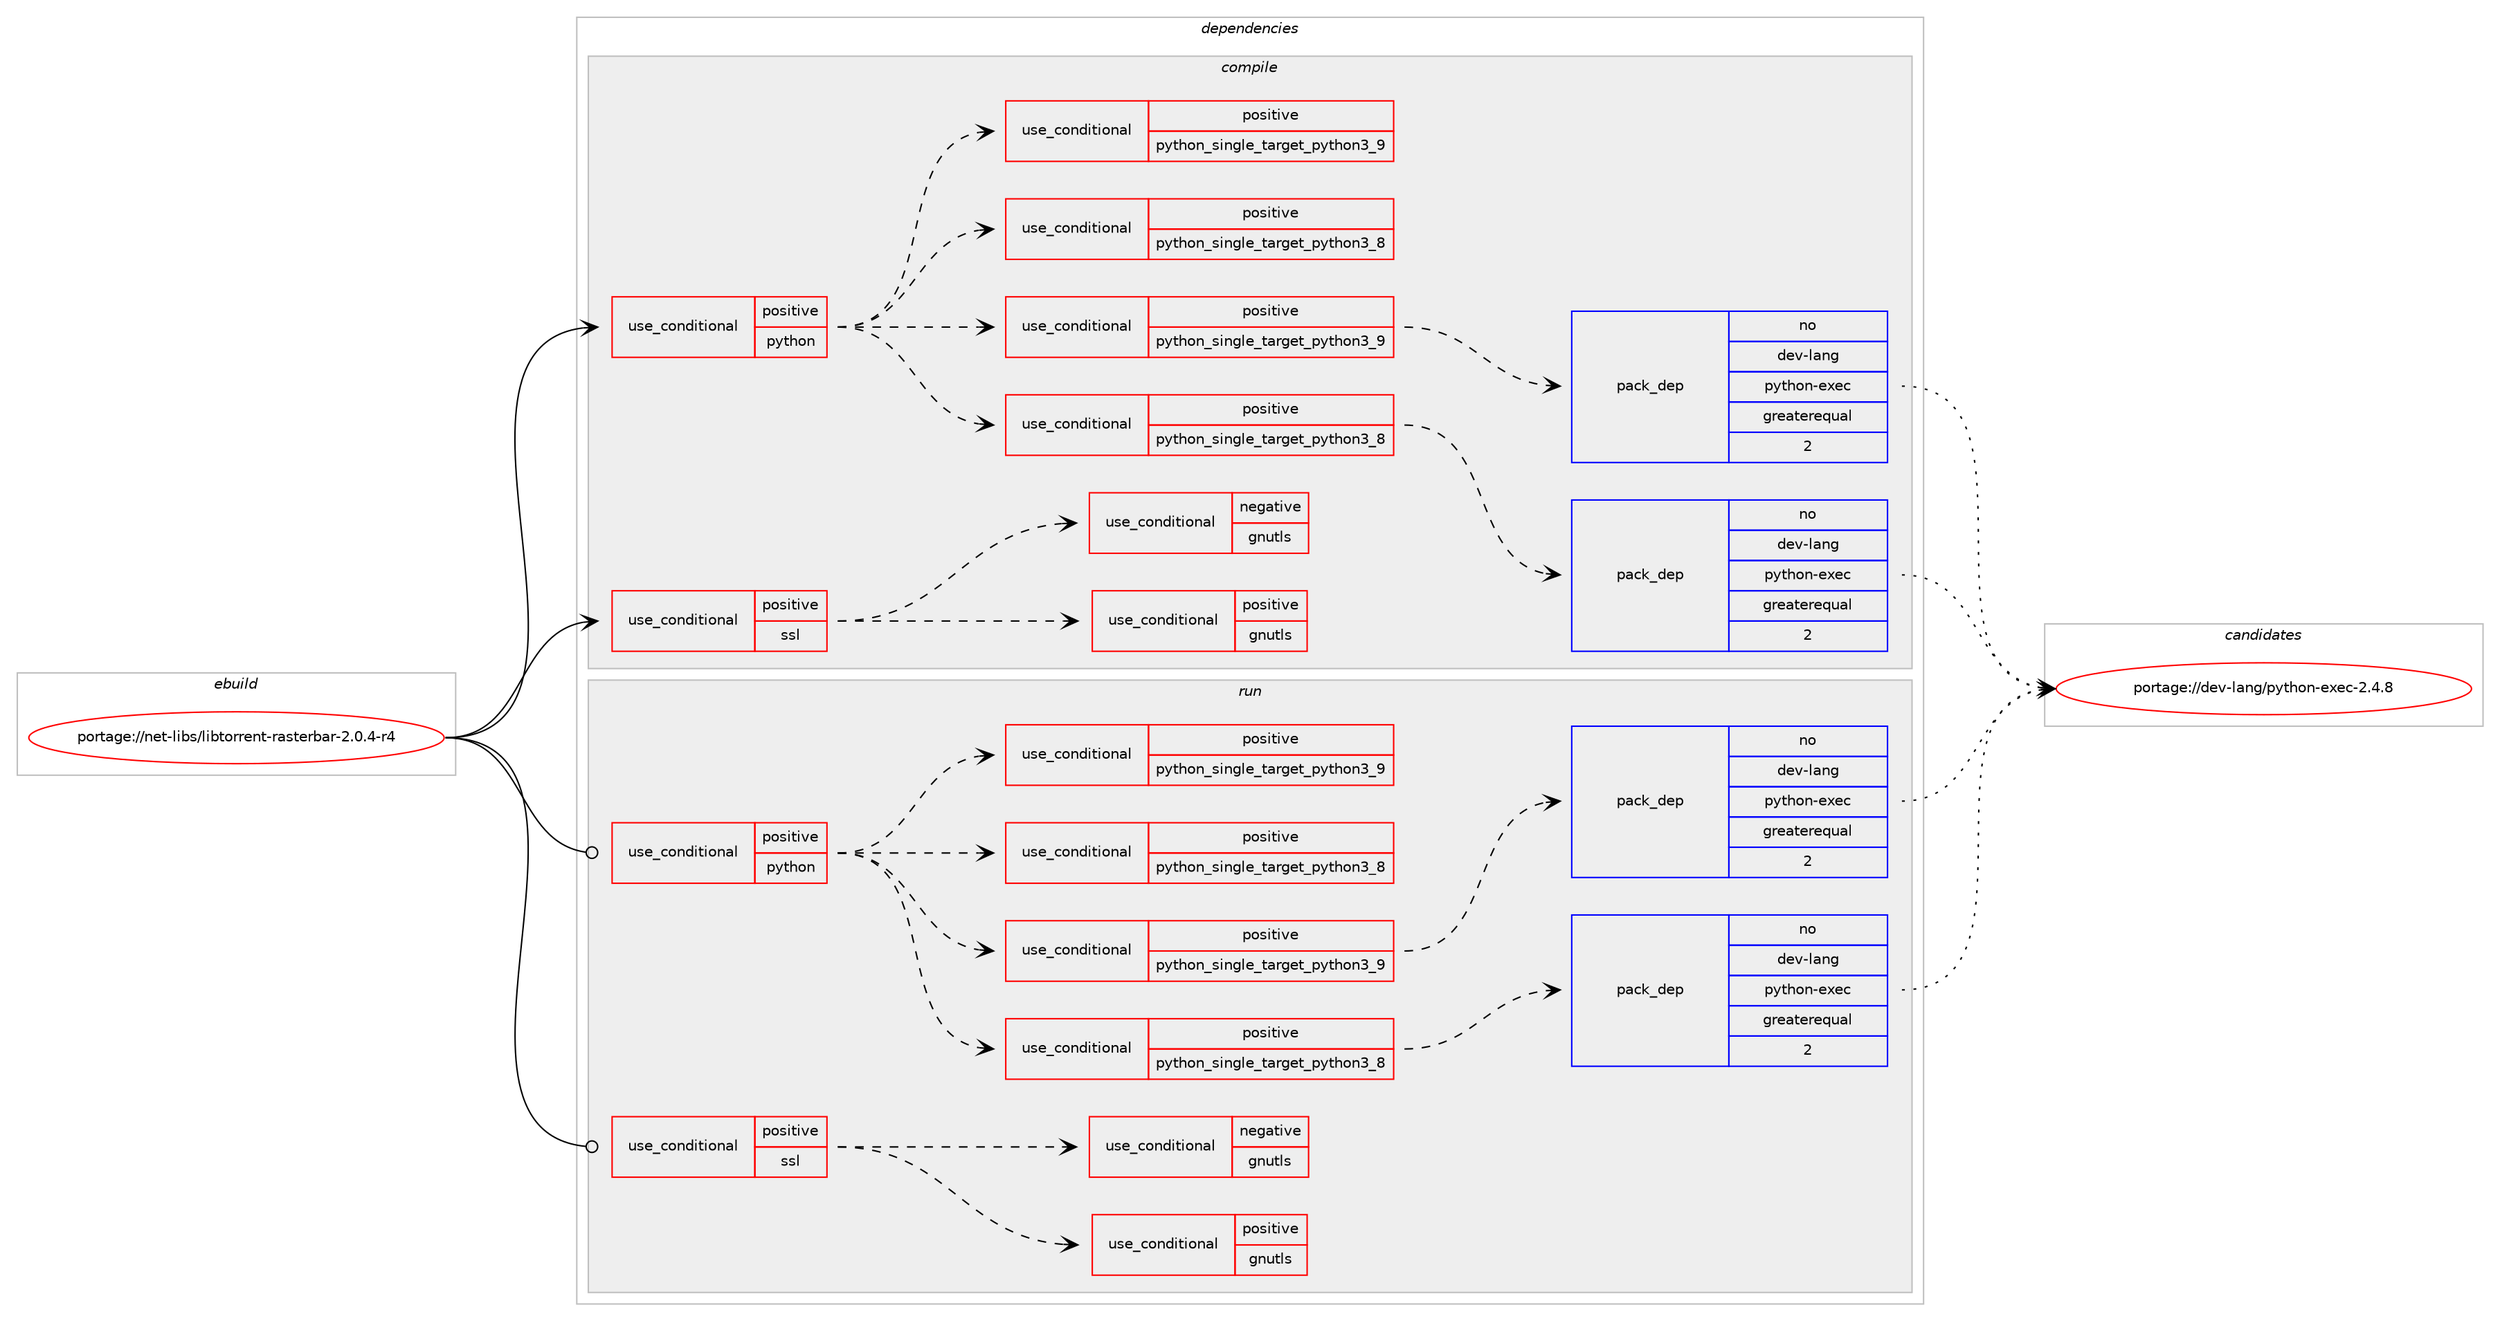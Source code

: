 digraph prolog {

# *************
# Graph options
# *************

newrank=true;
concentrate=true;
compound=true;
graph [rankdir=LR,fontname=Helvetica,fontsize=10,ranksep=1.5];#, ranksep=2.5, nodesep=0.2];
edge  [arrowhead=vee];
node  [fontname=Helvetica,fontsize=10];

# **********
# The ebuild
# **********

subgraph cluster_leftcol {
color=gray;
label=<<i>ebuild</i>>;
id [label="portage://net-libs/libtorrent-rasterbar-2.0.4-r4", color=red, width=4, href="../net-libs/libtorrent-rasterbar-2.0.4-r4.svg"];
}

# ****************
# The dependencies
# ****************

subgraph cluster_midcol {
color=gray;
label=<<i>dependencies</i>>;
subgraph cluster_compile {
fillcolor="#eeeeee";
style=filled;
label=<<i>compile</i>>;
subgraph cond29 {
dependency79 [label=<<TABLE BORDER="0" CELLBORDER="1" CELLSPACING="0" CELLPADDING="4"><TR><TD ROWSPAN="3" CELLPADDING="10">use_conditional</TD></TR><TR><TD>positive</TD></TR><TR><TD>python</TD></TR></TABLE>>, shape=none, color=red];
subgraph cond30 {
dependency80 [label=<<TABLE BORDER="0" CELLBORDER="1" CELLSPACING="0" CELLPADDING="4"><TR><TD ROWSPAN="3" CELLPADDING="10">use_conditional</TD></TR><TR><TD>positive</TD></TR><TR><TD>python_single_target_python3_8</TD></TR></TABLE>>, shape=none, color=red];
# *** BEGIN UNKNOWN DEPENDENCY TYPE (TODO) ***
# dependency80 -> package_dependency(portage://net-libs/libtorrent-rasterbar-2.0.4-r4,install,no,dev-lang,python,none,[,,],[slot(3.8)],[])
# *** END UNKNOWN DEPENDENCY TYPE (TODO) ***

subgraph pack50 {
dependency81 [label=<<TABLE BORDER="0" CELLBORDER="1" CELLSPACING="0" CELLPADDING="4" WIDTH="220"><TR><TD ROWSPAN="6" CELLPADDING="30">pack_dep</TD></TR><TR><TD WIDTH="110">no</TD></TR><TR><TD>dev-lang</TD></TR><TR><TD>python-exec</TD></TR><TR><TD>greaterequal</TD></TR><TR><TD>2</TD></TR></TABLE>>, shape=none, color=blue];
}
dependency80:e -> dependency81:w [weight=20,style="dashed",arrowhead="vee"];
}
dependency79:e -> dependency80:w [weight=20,style="dashed",arrowhead="vee"];
subgraph cond31 {
dependency82 [label=<<TABLE BORDER="0" CELLBORDER="1" CELLSPACING="0" CELLPADDING="4"><TR><TD ROWSPAN="3" CELLPADDING="10">use_conditional</TD></TR><TR><TD>positive</TD></TR><TR><TD>python_single_target_python3_9</TD></TR></TABLE>>, shape=none, color=red];
# *** BEGIN UNKNOWN DEPENDENCY TYPE (TODO) ***
# dependency82 -> package_dependency(portage://net-libs/libtorrent-rasterbar-2.0.4-r4,install,no,dev-lang,python,none,[,,],[slot(3.9)],[])
# *** END UNKNOWN DEPENDENCY TYPE (TODO) ***

subgraph pack51 {
dependency83 [label=<<TABLE BORDER="0" CELLBORDER="1" CELLSPACING="0" CELLPADDING="4" WIDTH="220"><TR><TD ROWSPAN="6" CELLPADDING="30">pack_dep</TD></TR><TR><TD WIDTH="110">no</TD></TR><TR><TD>dev-lang</TD></TR><TR><TD>python-exec</TD></TR><TR><TD>greaterequal</TD></TR><TR><TD>2</TD></TR></TABLE>>, shape=none, color=blue];
}
dependency82:e -> dependency83:w [weight=20,style="dashed",arrowhead="vee"];
}
dependency79:e -> dependency82:w [weight=20,style="dashed",arrowhead="vee"];
subgraph cond32 {
dependency84 [label=<<TABLE BORDER="0" CELLBORDER="1" CELLSPACING="0" CELLPADDING="4"><TR><TD ROWSPAN="3" CELLPADDING="10">use_conditional</TD></TR><TR><TD>positive</TD></TR><TR><TD>python_single_target_python3_8</TD></TR></TABLE>>, shape=none, color=red];
# *** BEGIN UNKNOWN DEPENDENCY TYPE (TODO) ***
# dependency84 -> package_dependency(portage://net-libs/libtorrent-rasterbar-2.0.4-r4,install,no,dev-libs,boost,none,[,,],[],[use(enable(python),none),use(enable(python_targets_python3_8),negative)])
# *** END UNKNOWN DEPENDENCY TYPE (TODO) ***

}
dependency79:e -> dependency84:w [weight=20,style="dashed",arrowhead="vee"];
subgraph cond33 {
dependency85 [label=<<TABLE BORDER="0" CELLBORDER="1" CELLSPACING="0" CELLPADDING="4"><TR><TD ROWSPAN="3" CELLPADDING="10">use_conditional</TD></TR><TR><TD>positive</TD></TR><TR><TD>python_single_target_python3_9</TD></TR></TABLE>>, shape=none, color=red];
# *** BEGIN UNKNOWN DEPENDENCY TYPE (TODO) ***
# dependency85 -> package_dependency(portage://net-libs/libtorrent-rasterbar-2.0.4-r4,install,no,dev-libs,boost,none,[,,],[],[use(enable(python),none),use(enable(python_targets_python3_9),negative)])
# *** END UNKNOWN DEPENDENCY TYPE (TODO) ***

}
dependency79:e -> dependency85:w [weight=20,style="dashed",arrowhead="vee"];
}
id:e -> dependency79:w [weight=20,style="solid",arrowhead="vee"];
subgraph cond34 {
dependency86 [label=<<TABLE BORDER="0" CELLBORDER="1" CELLSPACING="0" CELLPADDING="4"><TR><TD ROWSPAN="3" CELLPADDING="10">use_conditional</TD></TR><TR><TD>positive</TD></TR><TR><TD>ssl</TD></TR></TABLE>>, shape=none, color=red];
subgraph cond35 {
dependency87 [label=<<TABLE BORDER="0" CELLBORDER="1" CELLSPACING="0" CELLPADDING="4"><TR><TD ROWSPAN="3" CELLPADDING="10">use_conditional</TD></TR><TR><TD>positive</TD></TR><TR><TD>gnutls</TD></TR></TABLE>>, shape=none, color=red];
# *** BEGIN UNKNOWN DEPENDENCY TYPE (TODO) ***
# dependency87 -> package_dependency(portage://net-libs/libtorrent-rasterbar-2.0.4-r4,install,no,net-libs,gnutls,none,[,,],any_same_slot,[])
# *** END UNKNOWN DEPENDENCY TYPE (TODO) ***

}
dependency86:e -> dependency87:w [weight=20,style="dashed",arrowhead="vee"];
subgraph cond36 {
dependency88 [label=<<TABLE BORDER="0" CELLBORDER="1" CELLSPACING="0" CELLPADDING="4"><TR><TD ROWSPAN="3" CELLPADDING="10">use_conditional</TD></TR><TR><TD>negative</TD></TR><TR><TD>gnutls</TD></TR></TABLE>>, shape=none, color=red];
# *** BEGIN UNKNOWN DEPENDENCY TYPE (TODO) ***
# dependency88 -> package_dependency(portage://net-libs/libtorrent-rasterbar-2.0.4-r4,install,no,dev-libs,openssl,none,[,,],any_same_slot,[])
# *** END UNKNOWN DEPENDENCY TYPE (TODO) ***

}
dependency86:e -> dependency88:w [weight=20,style="dashed",arrowhead="vee"];
}
id:e -> dependency86:w [weight=20,style="solid",arrowhead="vee"];
# *** BEGIN UNKNOWN DEPENDENCY TYPE (TODO) ***
# id -> package_dependency(portage://net-libs/libtorrent-rasterbar-2.0.4-r4,install,no,dev-libs,boost,none,[,,],any_same_slot,[use(enable(threads),positive)])
# *** END UNKNOWN DEPENDENCY TYPE (TODO) ***

}
subgraph cluster_compileandrun {
fillcolor="#eeeeee";
style=filled;
label=<<i>compile and run</i>>;
}
subgraph cluster_run {
fillcolor="#eeeeee";
style=filled;
label=<<i>run</i>>;
subgraph cond37 {
dependency89 [label=<<TABLE BORDER="0" CELLBORDER="1" CELLSPACING="0" CELLPADDING="4"><TR><TD ROWSPAN="3" CELLPADDING="10">use_conditional</TD></TR><TR><TD>positive</TD></TR><TR><TD>python</TD></TR></TABLE>>, shape=none, color=red];
subgraph cond38 {
dependency90 [label=<<TABLE BORDER="0" CELLBORDER="1" CELLSPACING="0" CELLPADDING="4"><TR><TD ROWSPAN="3" CELLPADDING="10">use_conditional</TD></TR><TR><TD>positive</TD></TR><TR><TD>python_single_target_python3_8</TD></TR></TABLE>>, shape=none, color=red];
# *** BEGIN UNKNOWN DEPENDENCY TYPE (TODO) ***
# dependency90 -> package_dependency(portage://net-libs/libtorrent-rasterbar-2.0.4-r4,run,no,dev-lang,python,none,[,,],[slot(3.8)],[])
# *** END UNKNOWN DEPENDENCY TYPE (TODO) ***

subgraph pack52 {
dependency91 [label=<<TABLE BORDER="0" CELLBORDER="1" CELLSPACING="0" CELLPADDING="4" WIDTH="220"><TR><TD ROWSPAN="6" CELLPADDING="30">pack_dep</TD></TR><TR><TD WIDTH="110">no</TD></TR><TR><TD>dev-lang</TD></TR><TR><TD>python-exec</TD></TR><TR><TD>greaterequal</TD></TR><TR><TD>2</TD></TR></TABLE>>, shape=none, color=blue];
}
dependency90:e -> dependency91:w [weight=20,style="dashed",arrowhead="vee"];
}
dependency89:e -> dependency90:w [weight=20,style="dashed",arrowhead="vee"];
subgraph cond39 {
dependency92 [label=<<TABLE BORDER="0" CELLBORDER="1" CELLSPACING="0" CELLPADDING="4"><TR><TD ROWSPAN="3" CELLPADDING="10">use_conditional</TD></TR><TR><TD>positive</TD></TR><TR><TD>python_single_target_python3_9</TD></TR></TABLE>>, shape=none, color=red];
# *** BEGIN UNKNOWN DEPENDENCY TYPE (TODO) ***
# dependency92 -> package_dependency(portage://net-libs/libtorrent-rasterbar-2.0.4-r4,run,no,dev-lang,python,none,[,,],[slot(3.9)],[])
# *** END UNKNOWN DEPENDENCY TYPE (TODO) ***

subgraph pack53 {
dependency93 [label=<<TABLE BORDER="0" CELLBORDER="1" CELLSPACING="0" CELLPADDING="4" WIDTH="220"><TR><TD ROWSPAN="6" CELLPADDING="30">pack_dep</TD></TR><TR><TD WIDTH="110">no</TD></TR><TR><TD>dev-lang</TD></TR><TR><TD>python-exec</TD></TR><TR><TD>greaterequal</TD></TR><TR><TD>2</TD></TR></TABLE>>, shape=none, color=blue];
}
dependency92:e -> dependency93:w [weight=20,style="dashed",arrowhead="vee"];
}
dependency89:e -> dependency92:w [weight=20,style="dashed",arrowhead="vee"];
subgraph cond40 {
dependency94 [label=<<TABLE BORDER="0" CELLBORDER="1" CELLSPACING="0" CELLPADDING="4"><TR><TD ROWSPAN="3" CELLPADDING="10">use_conditional</TD></TR><TR><TD>positive</TD></TR><TR><TD>python_single_target_python3_8</TD></TR></TABLE>>, shape=none, color=red];
# *** BEGIN UNKNOWN DEPENDENCY TYPE (TODO) ***
# dependency94 -> package_dependency(portage://net-libs/libtorrent-rasterbar-2.0.4-r4,run,no,dev-libs,boost,none,[,,],[],[use(enable(python),none),use(enable(python_targets_python3_8),negative)])
# *** END UNKNOWN DEPENDENCY TYPE (TODO) ***

}
dependency89:e -> dependency94:w [weight=20,style="dashed",arrowhead="vee"];
subgraph cond41 {
dependency95 [label=<<TABLE BORDER="0" CELLBORDER="1" CELLSPACING="0" CELLPADDING="4"><TR><TD ROWSPAN="3" CELLPADDING="10">use_conditional</TD></TR><TR><TD>positive</TD></TR><TR><TD>python_single_target_python3_9</TD></TR></TABLE>>, shape=none, color=red];
# *** BEGIN UNKNOWN DEPENDENCY TYPE (TODO) ***
# dependency95 -> package_dependency(portage://net-libs/libtorrent-rasterbar-2.0.4-r4,run,no,dev-libs,boost,none,[,,],[],[use(enable(python),none),use(enable(python_targets_python3_9),negative)])
# *** END UNKNOWN DEPENDENCY TYPE (TODO) ***

}
dependency89:e -> dependency95:w [weight=20,style="dashed",arrowhead="vee"];
}
id:e -> dependency89:w [weight=20,style="solid",arrowhead="odot"];
subgraph cond42 {
dependency96 [label=<<TABLE BORDER="0" CELLBORDER="1" CELLSPACING="0" CELLPADDING="4"><TR><TD ROWSPAN="3" CELLPADDING="10">use_conditional</TD></TR><TR><TD>positive</TD></TR><TR><TD>ssl</TD></TR></TABLE>>, shape=none, color=red];
subgraph cond43 {
dependency97 [label=<<TABLE BORDER="0" CELLBORDER="1" CELLSPACING="0" CELLPADDING="4"><TR><TD ROWSPAN="3" CELLPADDING="10">use_conditional</TD></TR><TR><TD>positive</TD></TR><TR><TD>gnutls</TD></TR></TABLE>>, shape=none, color=red];
# *** BEGIN UNKNOWN DEPENDENCY TYPE (TODO) ***
# dependency97 -> package_dependency(portage://net-libs/libtorrent-rasterbar-2.0.4-r4,run,no,net-libs,gnutls,none,[,,],any_same_slot,[])
# *** END UNKNOWN DEPENDENCY TYPE (TODO) ***

}
dependency96:e -> dependency97:w [weight=20,style="dashed",arrowhead="vee"];
subgraph cond44 {
dependency98 [label=<<TABLE BORDER="0" CELLBORDER="1" CELLSPACING="0" CELLPADDING="4"><TR><TD ROWSPAN="3" CELLPADDING="10">use_conditional</TD></TR><TR><TD>negative</TD></TR><TR><TD>gnutls</TD></TR></TABLE>>, shape=none, color=red];
# *** BEGIN UNKNOWN DEPENDENCY TYPE (TODO) ***
# dependency98 -> package_dependency(portage://net-libs/libtorrent-rasterbar-2.0.4-r4,run,no,dev-libs,openssl,none,[,,],any_same_slot,[])
# *** END UNKNOWN DEPENDENCY TYPE (TODO) ***

}
dependency96:e -> dependency98:w [weight=20,style="dashed",arrowhead="vee"];
}
id:e -> dependency96:w [weight=20,style="solid",arrowhead="odot"];
# *** BEGIN UNKNOWN DEPENDENCY TYPE (TODO) ***
# id -> package_dependency(portage://net-libs/libtorrent-rasterbar-2.0.4-r4,run,no,dev-libs,boost,none,[,,],any_same_slot,[use(enable(threads),positive)])
# *** END UNKNOWN DEPENDENCY TYPE (TODO) ***

}
}

# **************
# The candidates
# **************

subgraph cluster_choices {
rank=same;
color=gray;
label=<<i>candidates</i>>;

subgraph choice50 {
color=black;
nodesep=1;
choice1001011184510897110103471121211161041111104510112010199455046524656 [label="portage://dev-lang/python-exec-2.4.8", color=red, width=4,href="../dev-lang/python-exec-2.4.8.svg"];
dependency81:e -> choice1001011184510897110103471121211161041111104510112010199455046524656:w [style=dotted,weight="100"];
}
subgraph choice51 {
color=black;
nodesep=1;
choice1001011184510897110103471121211161041111104510112010199455046524656 [label="portage://dev-lang/python-exec-2.4.8", color=red, width=4,href="../dev-lang/python-exec-2.4.8.svg"];
dependency83:e -> choice1001011184510897110103471121211161041111104510112010199455046524656:w [style=dotted,weight="100"];
}
subgraph choice52 {
color=black;
nodesep=1;
choice1001011184510897110103471121211161041111104510112010199455046524656 [label="portage://dev-lang/python-exec-2.4.8", color=red, width=4,href="../dev-lang/python-exec-2.4.8.svg"];
dependency91:e -> choice1001011184510897110103471121211161041111104510112010199455046524656:w [style=dotted,weight="100"];
}
subgraph choice53 {
color=black;
nodesep=1;
choice1001011184510897110103471121211161041111104510112010199455046524656 [label="portage://dev-lang/python-exec-2.4.8", color=red, width=4,href="../dev-lang/python-exec-2.4.8.svg"];
dependency93:e -> choice1001011184510897110103471121211161041111104510112010199455046524656:w [style=dotted,weight="100"];
}
}

}
